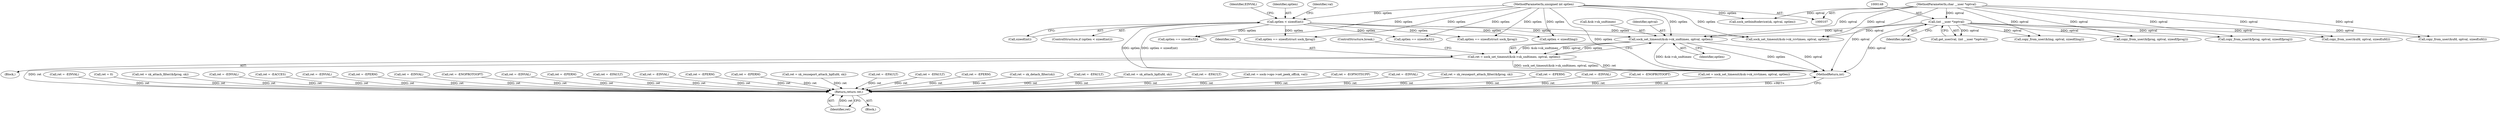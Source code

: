 digraph "0_linux_b98b0bc8c431e3ceb4b26b0dfc8db509518fb290@pointer" {
"1000582" [label="(Call,sock_set_timeout(&sk->sk_sndtimeo, optval, optlen))"];
"1000147" [label="(Call,(int __user *)optval)"];
"1000111" [label="(MethodParameterIn,char __user *optval)"];
"1000137" [label="(Call,optlen < sizeof(int))"];
"1000112" [label="(MethodParameterIn,unsigned int optlen)"];
"1000580" [label="(Call,ret = sock_set_timeout(&sk->sk_sndtimeo, optval, optlen))"];
"1000888" [label="(Return,return ret;)"];
"1000361" [label="(Call,ret = -EINVAL)"];
"1000137" [label="(Call,optlen < sizeof(int))"];
"1000124" [label="(Call,ret = 0)"];
"1000614" [label="(Call,ret = sk_attach_filter(&fprog, sk))"];
"1000580" [label="(Call,ret = sock_set_timeout(&sk->sk_sndtimeo, optval, optlen))"];
"1000622" [label="(Call,ret = -EINVAL)"];
"1000596" [label="(Call,optlen == sizeof(struct sock_fprog))"];
"1000149" [label="(Identifier,optval)"];
"1000171" [label="(Call,ret = -EACCES)"];
"1000591" [label="(Call,ret = -EINVAL)"];
"1000826" [label="(Call,ret = -EPERM)"];
"1000147" [label="(Call,(int __user *)optval)"];
"1000146" [label="(Identifier,val)"];
"1000588" [label="(Identifier,optlen)"];
"1000589" [label="(ControlStructure,break;)"];
"1000638" [label="(Call,copy_from_user(&ufd, optval, sizeof(ufd)))"];
"1000478" [label="(Call,ret = -EINVAL)"];
"1000202" [label="(Call,ret = -ENOPROTOOPT)"];
"1000652" [label="(Call,ret = -EINVAL)"];
"1000287" [label="(Call,ret = -EPERM)"];
"1000602" [label="(Call,ret = -EFAULT)"];
"1000699" [label="(Call,copy_from_user(&ufd, optval, sizeof(ufd)))"];
"1000519" [label="(Call,ret = -EINVAL)"];
"1000726" [label="(Call,ret = -EPERM)"];
"1000349" [label="(Call,ret = -EPERM)"];
"1000706" [label="(Call,ret = sk_reuseport_attach_bpf(ufd, sk))"];
"1000688" [label="(Call,optlen == sizeof(u32))"];
"1000627" [label="(Call,optlen == sizeof(u32))"];
"1000657" [label="(Call,optlen == sizeof(struct sock_fprog))"];
"1000607" [label="(Call,copy_from_user(&fprog, optval, sizeof(fprog)))"];
"1000633" [label="(Call,ret = -EFAULT)"];
"1000112" [label="(MethodParameterIn,unsigned int optlen)"];
"1000374" [label="(Call,ret = -EFAULT)"];
"1000356" [label="(Call,optlen < sizeof(ling))"];
"1000571" [label="(Call,sock_set_timeout(&sk->sk_rcvtimeo, optval, optlen))"];
"1000139" [label="(Call,sizeof(int))"];
"1000762" [label="(Call,ret = -EPERM)"];
"1000713" [label="(Call,ret = sk_detach_filter(sk))"];
"1000367" [label="(Call,copy_from_user(&ling, optval, sizeof(ling)))"];
"1000163" [label="(Block,)"];
"1000143" [label="(Identifier,EINVAL)"];
"1000136" [label="(ControlStructure,if (optlen < sizeof(int)))"];
"1000889" [label="(Identifier,ret)"];
"1000132" [label="(Call,sock_setbindtodevice(sk, optval, optlen))"];
"1000663" [label="(Call,ret = -EFAULT)"];
"1000888" [label="(Return,return ret;)"];
"1000583" [label="(Call,&sk->sk_sndtimeo)"];
"1000645" [label="(Call,ret = sk_attach_bpf(ufd, sk))"];
"1000581" [label="(Identifier,ret)"];
"1000694" [label="(Call,ret = -EFAULT)"];
"1000138" [label="(Identifier,optlen)"];
"1000792" [label="(Call,ret = sock->ops->set_peek_off(sk, val))"];
"1000798" [label="(Call,ret = -EOPNOTSUPP)"];
"1000668" [label="(Call,copy_from_user(&fprog, optval, sizeof(fprog)))"];
"1000111" [label="(MethodParameterIn,char __user *optval)"];
"1000113" [label="(Block,)"];
"1000683" [label="(Call,ret = -EINVAL)"];
"1000145" [label="(Call,get_user(val, (int __user *)optval))"];
"1000890" [label="(MethodReturn,int)"];
"1000675" [label="(Call,ret = sk_reuseport_attach_filter(&fprog, sk))"];
"1000251" [label="(Call,ret = -EPERM)"];
"1000836" [label="(Call,ret = -EINVAL)"];
"1000582" [label="(Call,sock_set_timeout(&sk->sk_sndtimeo, optval, optlen))"];
"1000881" [label="(Call,ret = -ENOPROTOOPT)"];
"1000569" [label="(Call,ret = sock_set_timeout(&sk->sk_rcvtimeo, optval, optlen))"];
"1000587" [label="(Identifier,optval)"];
"1000582" -> "1000580"  [label="AST: "];
"1000582" -> "1000588"  [label="CFG: "];
"1000583" -> "1000582"  [label="AST: "];
"1000587" -> "1000582"  [label="AST: "];
"1000588" -> "1000582"  [label="AST: "];
"1000580" -> "1000582"  [label="CFG: "];
"1000582" -> "1000890"  [label="DDG: &sk->sk_sndtimeo"];
"1000582" -> "1000890"  [label="DDG: optlen"];
"1000582" -> "1000890"  [label="DDG: optval"];
"1000582" -> "1000580"  [label="DDG: &sk->sk_sndtimeo"];
"1000582" -> "1000580"  [label="DDG: optval"];
"1000582" -> "1000580"  [label="DDG: optlen"];
"1000147" -> "1000582"  [label="DDG: optval"];
"1000111" -> "1000582"  [label="DDG: optval"];
"1000137" -> "1000582"  [label="DDG: optlen"];
"1000112" -> "1000582"  [label="DDG: optlen"];
"1000147" -> "1000145"  [label="AST: "];
"1000147" -> "1000149"  [label="CFG: "];
"1000148" -> "1000147"  [label="AST: "];
"1000149" -> "1000147"  [label="AST: "];
"1000145" -> "1000147"  [label="CFG: "];
"1000147" -> "1000890"  [label="DDG: optval"];
"1000147" -> "1000145"  [label="DDG: optval"];
"1000111" -> "1000147"  [label="DDG: optval"];
"1000147" -> "1000367"  [label="DDG: optval"];
"1000147" -> "1000571"  [label="DDG: optval"];
"1000147" -> "1000607"  [label="DDG: optval"];
"1000147" -> "1000638"  [label="DDG: optval"];
"1000147" -> "1000668"  [label="DDG: optval"];
"1000147" -> "1000699"  [label="DDG: optval"];
"1000111" -> "1000107"  [label="AST: "];
"1000111" -> "1000890"  [label="DDG: optval"];
"1000111" -> "1000132"  [label="DDG: optval"];
"1000111" -> "1000367"  [label="DDG: optval"];
"1000111" -> "1000571"  [label="DDG: optval"];
"1000111" -> "1000607"  [label="DDG: optval"];
"1000111" -> "1000638"  [label="DDG: optval"];
"1000111" -> "1000668"  [label="DDG: optval"];
"1000111" -> "1000699"  [label="DDG: optval"];
"1000137" -> "1000136"  [label="AST: "];
"1000137" -> "1000139"  [label="CFG: "];
"1000138" -> "1000137"  [label="AST: "];
"1000139" -> "1000137"  [label="AST: "];
"1000143" -> "1000137"  [label="CFG: "];
"1000146" -> "1000137"  [label="CFG: "];
"1000137" -> "1000890"  [label="DDG: optlen"];
"1000137" -> "1000890"  [label="DDG: optlen < sizeof(int)"];
"1000112" -> "1000137"  [label="DDG: optlen"];
"1000137" -> "1000356"  [label="DDG: optlen"];
"1000137" -> "1000571"  [label="DDG: optlen"];
"1000137" -> "1000596"  [label="DDG: optlen"];
"1000137" -> "1000627"  [label="DDG: optlen"];
"1000137" -> "1000657"  [label="DDG: optlen"];
"1000137" -> "1000688"  [label="DDG: optlen"];
"1000112" -> "1000107"  [label="AST: "];
"1000112" -> "1000890"  [label="DDG: optlen"];
"1000112" -> "1000132"  [label="DDG: optlen"];
"1000112" -> "1000356"  [label="DDG: optlen"];
"1000112" -> "1000571"  [label="DDG: optlen"];
"1000112" -> "1000596"  [label="DDG: optlen"];
"1000112" -> "1000627"  [label="DDG: optlen"];
"1000112" -> "1000657"  [label="DDG: optlen"];
"1000112" -> "1000688"  [label="DDG: optlen"];
"1000580" -> "1000163"  [label="AST: "];
"1000581" -> "1000580"  [label="AST: "];
"1000589" -> "1000580"  [label="CFG: "];
"1000580" -> "1000890"  [label="DDG: sock_set_timeout(&sk->sk_sndtimeo, optval, optlen)"];
"1000580" -> "1000890"  [label="DDG: ret"];
"1000580" -> "1000888"  [label="DDG: ret"];
"1000888" -> "1000113"  [label="AST: "];
"1000888" -> "1000889"  [label="CFG: "];
"1000889" -> "1000888"  [label="AST: "];
"1000890" -> "1000888"  [label="CFG: "];
"1000888" -> "1000890"  [label="DDG: <RET>"];
"1000889" -> "1000888"  [label="DDG: ret"];
"1000713" -> "1000888"  [label="DDG: ret"];
"1000171" -> "1000888"  [label="DDG: ret"];
"1000519" -> "1000888"  [label="DDG: ret"];
"1000726" -> "1000888"  [label="DDG: ret"];
"1000569" -> "1000888"  [label="DDG: ret"];
"1000633" -> "1000888"  [label="DDG: ret"];
"1000836" -> "1000888"  [label="DDG: ret"];
"1000124" -> "1000888"  [label="DDG: ret"];
"1000694" -> "1000888"  [label="DDG: ret"];
"1000622" -> "1000888"  [label="DDG: ret"];
"1000683" -> "1000888"  [label="DDG: ret"];
"1000374" -> "1000888"  [label="DDG: ret"];
"1000675" -> "1000888"  [label="DDG: ret"];
"1000826" -> "1000888"  [label="DDG: ret"];
"1000645" -> "1000888"  [label="DDG: ret"];
"1000792" -> "1000888"  [label="DDG: ret"];
"1000663" -> "1000888"  [label="DDG: ret"];
"1000251" -> "1000888"  [label="DDG: ret"];
"1000591" -> "1000888"  [label="DDG: ret"];
"1000478" -> "1000888"  [label="DDG: ret"];
"1000798" -> "1000888"  [label="DDG: ret"];
"1000202" -> "1000888"  [label="DDG: ret"];
"1000652" -> "1000888"  [label="DDG: ret"];
"1000614" -> "1000888"  [label="DDG: ret"];
"1000349" -> "1000888"  [label="DDG: ret"];
"1000762" -> "1000888"  [label="DDG: ret"];
"1000881" -> "1000888"  [label="DDG: ret"];
"1000287" -> "1000888"  [label="DDG: ret"];
"1000361" -> "1000888"  [label="DDG: ret"];
"1000602" -> "1000888"  [label="DDG: ret"];
"1000706" -> "1000888"  [label="DDG: ret"];
}
